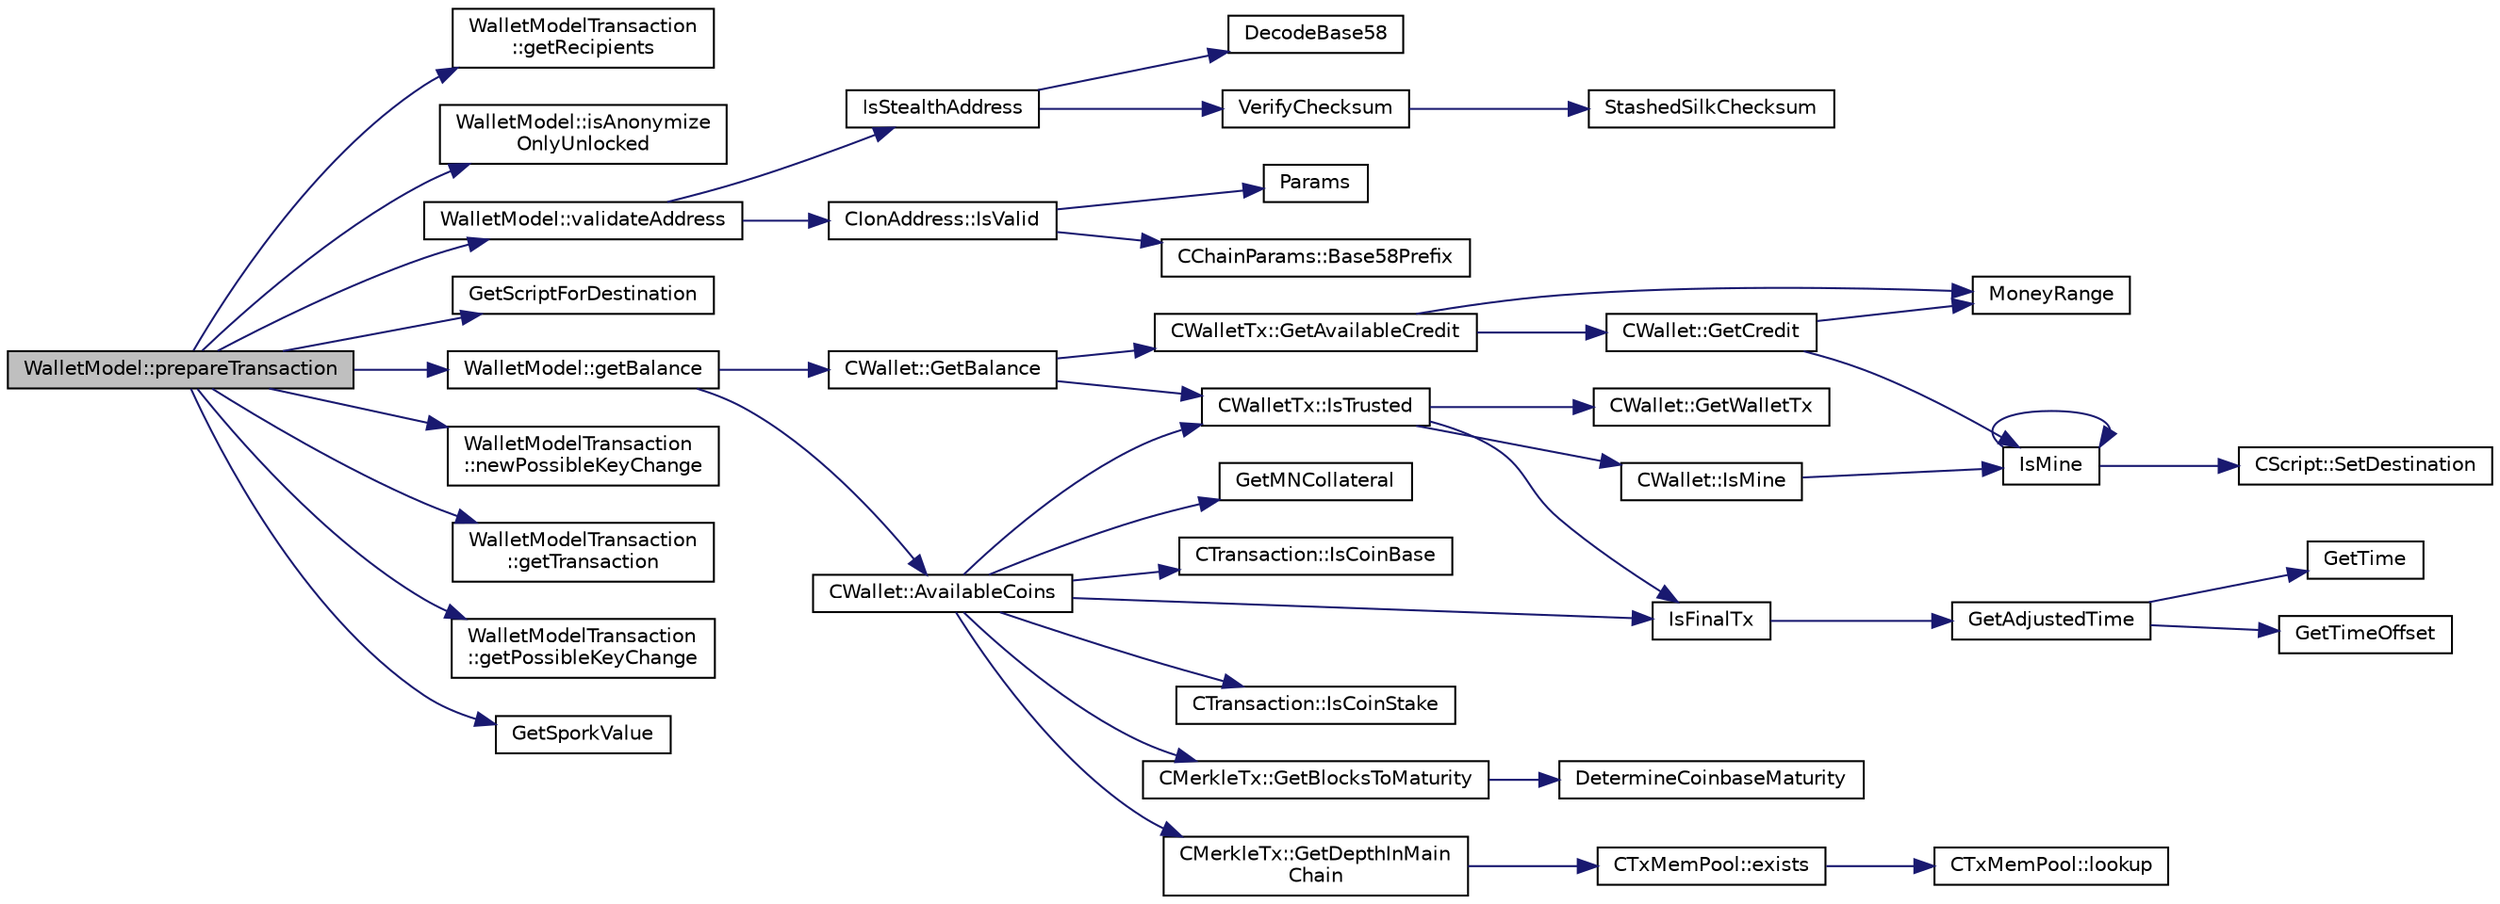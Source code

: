 digraph "WalletModel::prepareTransaction"
{
  edge [fontname="Helvetica",fontsize="10",labelfontname="Helvetica",labelfontsize="10"];
  node [fontname="Helvetica",fontsize="10",shape=record];
  rankdir="LR";
  Node726 [label="WalletModel::prepareTransaction",height=0.2,width=0.4,color="black", fillcolor="grey75", style="filled", fontcolor="black"];
  Node726 -> Node727 [color="midnightblue",fontsize="10",style="solid",fontname="Helvetica"];
  Node727 [label="WalletModelTransaction\l::getRecipients",height=0.2,width=0.4,color="black", fillcolor="white", style="filled",URL="$d2/d99/class_wallet_model_transaction.html#a477180740c53bbbaed217faec2ccb8fa"];
  Node726 -> Node728 [color="midnightblue",fontsize="10",style="solid",fontname="Helvetica"];
  Node728 [label="WalletModel::isAnonymize\lOnlyUnlocked",height=0.2,width=0.4,color="black", fillcolor="white", style="filled",URL="$d4/d27/class_wallet_model.html#ad170da7fccb70726a4527d67c8f26340"];
  Node726 -> Node729 [color="midnightblue",fontsize="10",style="solid",fontname="Helvetica"];
  Node729 [label="WalletModel::validateAddress",height=0.2,width=0.4,color="black", fillcolor="white", style="filled",URL="$d4/d27/class_wallet_model.html#a04604615253aeaae1253b1412a70a1f7"];
  Node729 -> Node730 [color="midnightblue",fontsize="10",style="solid",fontname="Helvetica"];
  Node730 [label="IsStealthAddress",height=0.2,width=0.4,color="black", fillcolor="white", style="filled",URL="$db/d2d/stealth_8cpp.html#a26c89afcb720e8b1a9c9dadaee26757b"];
  Node730 -> Node731 [color="midnightblue",fontsize="10",style="solid",fontname="Helvetica"];
  Node731 [label="DecodeBase58",height=0.2,width=0.4,color="black", fillcolor="white", style="filled",URL="$db/d9c/base58_8cpp.html#a0f74d1d6e7e982cad4b0e538acea4538",tooltip="Decode a base58-encoded string (psz) into a byte vector (vchRet). "];
  Node730 -> Node732 [color="midnightblue",fontsize="10",style="solid",fontname="Helvetica"];
  Node732 [label="VerifyChecksum",height=0.2,width=0.4,color="black", fillcolor="white", style="filled",URL="$db/d2d/stealth_8cpp.html#a5ff6f6775db5f747f5088c7ef8264b74"];
  Node732 -> Node733 [color="midnightblue",fontsize="10",style="solid",fontname="Helvetica"];
  Node733 [label="StashedSilkChecksum",height=0.2,width=0.4,color="black", fillcolor="white", style="filled",URL="$db/d2d/stealth_8cpp.html#abb79a3b98a10b85daf3f3ff35c1cbfa8"];
  Node729 -> Node734 [color="midnightblue",fontsize="10",style="solid",fontname="Helvetica"];
  Node734 [label="CIonAddress::IsValid",height=0.2,width=0.4,color="black", fillcolor="white", style="filled",URL="$d1/de4/class_c_ion_address.html#a93cb71370b938e7fad4a74c4b5775da6"];
  Node734 -> Node735 [color="midnightblue",fontsize="10",style="solid",fontname="Helvetica"];
  Node735 [label="Params",height=0.2,width=0.4,color="black", fillcolor="white", style="filled",URL="$df/dbf/chainparams_8cpp.html#ace5c5b706d71a324a417dd2db394fd4a",tooltip="Return the currently selected parameters. "];
  Node734 -> Node736 [color="midnightblue",fontsize="10",style="solid",fontname="Helvetica"];
  Node736 [label="CChainParams::Base58Prefix",height=0.2,width=0.4,color="black", fillcolor="white", style="filled",URL="$d1/d4f/class_c_chain_params.html#a103c58eca4a26a71201882b3ed6c4cb4"];
  Node726 -> Node737 [color="midnightblue",fontsize="10",style="solid",fontname="Helvetica"];
  Node737 [label="GetScriptForDestination",height=0.2,width=0.4,color="black", fillcolor="white", style="filled",URL="$dd/d0f/script_8cpp.html#ae40f28d3b46c21033f6ee1f1200d0321"];
  Node726 -> Node738 [color="midnightblue",fontsize="10",style="solid",fontname="Helvetica"];
  Node738 [label="WalletModel::getBalance",height=0.2,width=0.4,color="black", fillcolor="white", style="filled",URL="$d4/d27/class_wallet_model.html#a4d2cb225a19b89c64f4b5d81faf89beb"];
  Node738 -> Node739 [color="midnightblue",fontsize="10",style="solid",fontname="Helvetica"];
  Node739 [label="CWallet::AvailableCoins",height=0.2,width=0.4,color="black", fillcolor="white", style="filled",URL="$d2/de5/class_c_wallet.html#a0f950dede91de2be32ea8c43a40469ab"];
  Node739 -> Node740 [color="midnightblue",fontsize="10",style="solid",fontname="Helvetica"];
  Node740 [label="IsFinalTx",height=0.2,width=0.4,color="black", fillcolor="white", style="filled",URL="$df/d0a/main_8cpp.html#adc332cd7ac94e639bb4239618341be19"];
  Node740 -> Node741 [color="midnightblue",fontsize="10",style="solid",fontname="Helvetica"];
  Node741 [label="GetAdjustedTime",height=0.2,width=0.4,color="black", fillcolor="white", style="filled",URL="$df/d2d/util_8cpp.html#a09f81b9c7650f898cf3cf305b87547e6"];
  Node741 -> Node742 [color="midnightblue",fontsize="10",style="solid",fontname="Helvetica"];
  Node742 [label="GetTime",height=0.2,width=0.4,color="black", fillcolor="white", style="filled",URL="$df/d2d/util_8cpp.html#a46fac5fba8ba905b5f9acb364f5d8c6f"];
  Node741 -> Node743 [color="midnightblue",fontsize="10",style="solid",fontname="Helvetica"];
  Node743 [label="GetTimeOffset",height=0.2,width=0.4,color="black", fillcolor="white", style="filled",URL="$df/d2d/util_8cpp.html#a50ca5344c75631267633f15cfe5e983e"];
  Node739 -> Node744 [color="midnightblue",fontsize="10",style="solid",fontname="Helvetica"];
  Node744 [label="CWalletTx::IsTrusted",height=0.2,width=0.4,color="black", fillcolor="white", style="filled",URL="$d6/d53/class_c_wallet_tx.html#a71efb0d5b5def8ae00a1d74b8741bfcb"];
  Node744 -> Node740 [color="midnightblue",fontsize="10",style="solid",fontname="Helvetica"];
  Node744 -> Node745 [color="midnightblue",fontsize="10",style="solid",fontname="Helvetica"];
  Node745 [label="CWallet::GetWalletTx",height=0.2,width=0.4,color="black", fillcolor="white", style="filled",URL="$d2/de5/class_c_wallet.html#ac496716bb889a5934fa27398aeb2330a"];
  Node744 -> Node746 [color="midnightblue",fontsize="10",style="solid",fontname="Helvetica"];
  Node746 [label="CWallet::IsMine",height=0.2,width=0.4,color="black", fillcolor="white", style="filled",URL="$d2/de5/class_c_wallet.html#a4eada57edc1c443564b8cc9b853d955c"];
  Node746 -> Node747 [color="midnightblue",fontsize="10",style="solid",fontname="Helvetica"];
  Node747 [label="IsMine",height=0.2,width=0.4,color="black", fillcolor="white", style="filled",URL="$dd/d0f/script_8cpp.html#adc59cf67d903c1ba1ef225561b85bfce"];
  Node747 -> Node748 [color="midnightblue",fontsize="10",style="solid",fontname="Helvetica"];
  Node748 [label="CScript::SetDestination",height=0.2,width=0.4,color="black", fillcolor="white", style="filled",URL="$d9/d4b/class_c_script.html#ad1b5a9077241aa06116040c4f1b7c31e"];
  Node747 -> Node747 [color="midnightblue",fontsize="10",style="solid",fontname="Helvetica"];
  Node739 -> Node749 [color="midnightblue",fontsize="10",style="solid",fontname="Helvetica"];
  Node749 [label="CTransaction::IsCoinBase",height=0.2,width=0.4,color="black", fillcolor="white", style="filled",URL="$df/d43/class_c_transaction.html#a96256e8ac1bf79ad9c057e48c41132dd"];
  Node739 -> Node750 [color="midnightblue",fontsize="10",style="solid",fontname="Helvetica"];
  Node750 [label="CMerkleTx::GetBlocksToMaturity",height=0.2,width=0.4,color="black", fillcolor="white", style="filled",URL="$d1/dff/class_c_merkle_tx.html#a69ebd437f7b44169659c3527fe73b6ab"];
  Node750 -> Node751 [color="midnightblue",fontsize="10",style="solid",fontname="Helvetica"];
  Node751 [label="DetermineCoinbaseMaturity",height=0.2,width=0.4,color="black", fillcolor="white", style="filled",URL="$d1/d08/proofs_8cpp.html#a97478c8207cae73889a6b1fbbc3c67e3",tooltip="Determine Coinbase Maturity (generally not a good idea - done so to increase speed) ..."];
  Node739 -> Node752 [color="midnightblue",fontsize="10",style="solid",fontname="Helvetica"];
  Node752 [label="CTransaction::IsCoinStake",height=0.2,width=0.4,color="black", fillcolor="white", style="filled",URL="$df/d43/class_c_transaction.html#ace4278a41a296d40dcf5fb2b9cf007ec"];
  Node739 -> Node753 [color="midnightblue",fontsize="10",style="solid",fontname="Helvetica"];
  Node753 [label="CMerkleTx::GetDepthInMain\lChain",height=0.2,width=0.4,color="black", fillcolor="white", style="filled",URL="$d1/dff/class_c_merkle_tx.html#a887a9f1a0b7fc64b43e42cec76b38ef9"];
  Node753 -> Node754 [color="midnightblue",fontsize="10",style="solid",fontname="Helvetica"];
  Node754 [label="CTxMemPool::exists",height=0.2,width=0.4,color="black", fillcolor="white", style="filled",URL="$db/d98/class_c_tx_mem_pool.html#a8b7a13b5289ab839d4460f41a7da9789"];
  Node754 -> Node755 [color="midnightblue",fontsize="10",style="solid",fontname="Helvetica"];
  Node755 [label="CTxMemPool::lookup",height=0.2,width=0.4,color="black", fillcolor="white", style="filled",URL="$db/d98/class_c_tx_mem_pool.html#ad6d9966cdeb4b6586f7186e709b4e77e"];
  Node739 -> Node756 [color="midnightblue",fontsize="10",style="solid",fontname="Helvetica"];
  Node756 [label="GetMNCollateral",height=0.2,width=0.4,color="black", fillcolor="white", style="filled",URL="$d4/dbf/main_8h.html#a7ecfeb5987564d84c46a6715d4c3a2df"];
  Node738 -> Node757 [color="midnightblue",fontsize="10",style="solid",fontname="Helvetica"];
  Node757 [label="CWallet::GetBalance",height=0.2,width=0.4,color="black", fillcolor="white", style="filled",URL="$d2/de5/class_c_wallet.html#aa6522c2833bc0a84d216cf102b51ba05"];
  Node757 -> Node744 [color="midnightblue",fontsize="10",style="solid",fontname="Helvetica"];
  Node757 -> Node758 [color="midnightblue",fontsize="10",style="solid",fontname="Helvetica"];
  Node758 [label="CWalletTx::GetAvailableCredit",height=0.2,width=0.4,color="black", fillcolor="white", style="filled",URL="$d6/d53/class_c_wallet_tx.html#af3c82ba365c720dd3d929b86bf432ef6"];
  Node758 -> Node759 [color="midnightblue",fontsize="10",style="solid",fontname="Helvetica"];
  Node759 [label="CWallet::GetCredit",height=0.2,width=0.4,color="black", fillcolor="white", style="filled",URL="$d2/de5/class_c_wallet.html#aa60b69c7d4ea6063ed83b13d7c6fe695"];
  Node759 -> Node760 [color="midnightblue",fontsize="10",style="solid",fontname="Helvetica"];
  Node760 [label="MoneyRange",height=0.2,width=0.4,color="black", fillcolor="white", style="filled",URL="$dd/d2f/amount_8h.html#a12db56a9a1c931941f0943ecbb278aae"];
  Node759 -> Node747 [color="midnightblue",fontsize="10",style="solid",fontname="Helvetica"];
  Node758 -> Node760 [color="midnightblue",fontsize="10",style="solid",fontname="Helvetica"];
  Node726 -> Node761 [color="midnightblue",fontsize="10",style="solid",fontname="Helvetica"];
  Node761 [label="WalletModelTransaction\l::newPossibleKeyChange",height=0.2,width=0.4,color="black", fillcolor="white", style="filled",URL="$d2/d99/class_wallet_model_transaction.html#af6e3adde528f4578145be97699c45bb8"];
  Node726 -> Node762 [color="midnightblue",fontsize="10",style="solid",fontname="Helvetica"];
  Node762 [label="WalletModelTransaction\l::getTransaction",height=0.2,width=0.4,color="black", fillcolor="white", style="filled",URL="$d2/d99/class_wallet_model_transaction.html#a1db8f14976edf56a7678d9f7b390c0c5"];
  Node726 -> Node763 [color="midnightblue",fontsize="10",style="solid",fontname="Helvetica"];
  Node763 [label="WalletModelTransaction\l::getPossibleKeyChange",height=0.2,width=0.4,color="black", fillcolor="white", style="filled",URL="$d2/d99/class_wallet_model_transaction.html#a58835446dab9397f823106d4a6ba6812"];
  Node726 -> Node764 [color="midnightblue",fontsize="10",style="solid",fontname="Helvetica"];
  Node764 [label="GetSporkValue",height=0.2,width=0.4,color="black", fillcolor="white", style="filled",URL="$df/d0d/spork_8cpp.html#a7125c44e1c9a54dc7c28556b3fb24a8f"];
}
